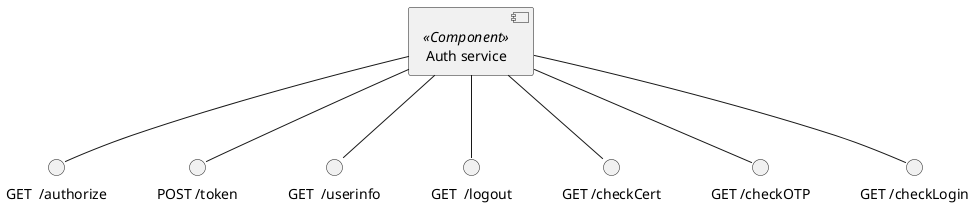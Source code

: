 @startuml

!startsub COMPONENT
component "Auth service" as AuthService <<Component>>
!endsub

!startsub CLIENT_API
interface "GET  /authorize" as authorize
interface "POST /token" as token
interface "GET  /userinfo" as userinfo
interface "GET  /logout" as logout

AuthService --() authorize
AuthService --() token
AuthService --() userinfo
AuthService --() logout
!endsub

!startsub CUSTOM_API
interface "GET /checkCert" as getCheckCert
interface "GET /checkOTP" as getCheckOTP
interface "GET /checkLogin" as getCheckLogin

AuthService --() getCheckCert
AuthService --() getCheckOTP
AuthService --() getCheckLogin
!endsub 

@enduml